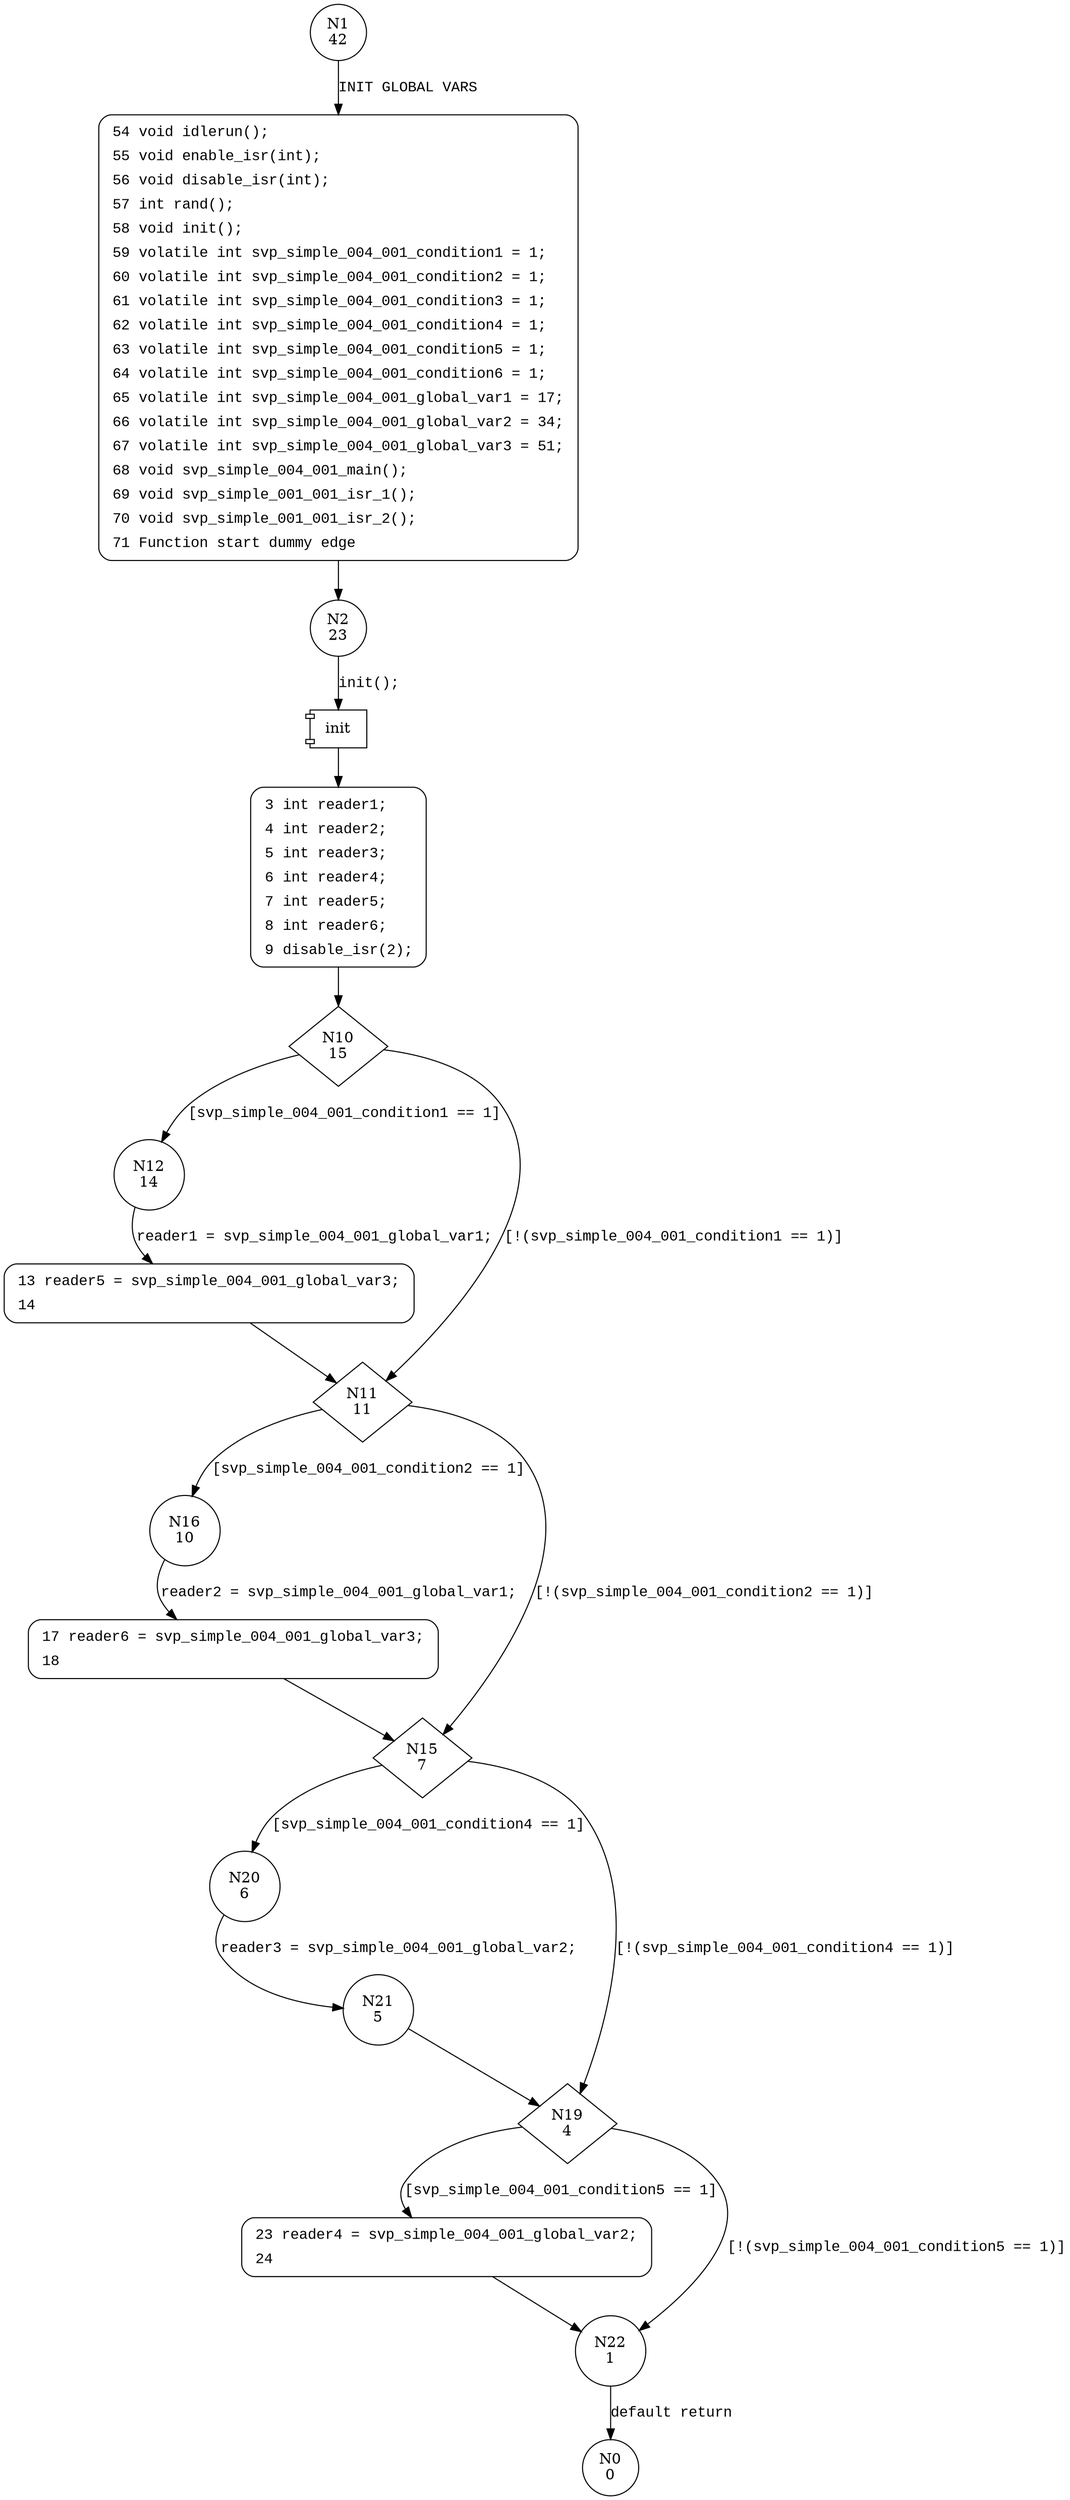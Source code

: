 digraph svp_simple_004_001_main {
1 [shape="circle" label="N1\n42"]
54 [shape="circle" label="N54\n41"]
2 [shape="circle" label="N2\n23"]
3 [shape="circle" label="N3\n22"]
10 [shape="diamond" label="N10\n15"]
12 [shape="circle" label="N12\n14"]
11 [shape="diamond" label="N11\n11"]
16 [shape="circle" label="N16\n10"]
15 [shape="diamond" label="N15\n7"]
20 [shape="circle" label="N20\n6"]
19 [shape="diamond" label="N19\n4"]
23 [shape="circle" label="N23\n3"]
22 [shape="circle" label="N22\n1"]
0 [shape="circle" label="N0\n0"]
21 [shape="circle" label="N21\n5"]
17 [shape="circle" label="N17\n9"]
13 [shape="circle" label="N13\n13"]
54 [style="filled,bold" penwidth="1" fillcolor="white" fontname="Courier New" shape="Mrecord" label=<<table border="0" cellborder="0" cellpadding="3" bgcolor="white"><tr><td align="right">54</td><td align="left">void idlerun();</td></tr><tr><td align="right">55</td><td align="left">void enable_isr(int);</td></tr><tr><td align="right">56</td><td align="left">void disable_isr(int);</td></tr><tr><td align="right">57</td><td align="left">int rand();</td></tr><tr><td align="right">58</td><td align="left">void init();</td></tr><tr><td align="right">59</td><td align="left">volatile int svp_simple_004_001_condition1 = 1;</td></tr><tr><td align="right">60</td><td align="left">volatile int svp_simple_004_001_condition2 = 1;</td></tr><tr><td align="right">61</td><td align="left">volatile int svp_simple_004_001_condition3 = 1;</td></tr><tr><td align="right">62</td><td align="left">volatile int svp_simple_004_001_condition4 = 1;</td></tr><tr><td align="right">63</td><td align="left">volatile int svp_simple_004_001_condition5 = 1;</td></tr><tr><td align="right">64</td><td align="left">volatile int svp_simple_004_001_condition6 = 1;</td></tr><tr><td align="right">65</td><td align="left">volatile int svp_simple_004_001_global_var1 = 17;</td></tr><tr><td align="right">66</td><td align="left">volatile int svp_simple_004_001_global_var2 = 34;</td></tr><tr><td align="right">67</td><td align="left">volatile int svp_simple_004_001_global_var3 = 51;</td></tr><tr><td align="right">68</td><td align="left">void svp_simple_004_001_main();</td></tr><tr><td align="right">69</td><td align="left">void svp_simple_001_001_isr_1();</td></tr><tr><td align="right">70</td><td align="left">void svp_simple_001_001_isr_2();</td></tr><tr><td align="right">71</td><td align="left">Function start dummy edge</td></tr></table>>]
54 -> 2[label=""]
3 [style="filled,bold" penwidth="1" fillcolor="white" fontname="Courier New" shape="Mrecord" label=<<table border="0" cellborder="0" cellpadding="3" bgcolor="white"><tr><td align="right">3</td><td align="left">int reader1;</td></tr><tr><td align="right">4</td><td align="left">int reader2;</td></tr><tr><td align="right">5</td><td align="left">int reader3;</td></tr><tr><td align="right">6</td><td align="left">int reader4;</td></tr><tr><td align="right">7</td><td align="left">int reader5;</td></tr><tr><td align="right">8</td><td align="left">int reader6;</td></tr><tr><td align="right">9</td><td align="left">disable_isr(2);</td></tr></table>>]
3 -> 10[label=""]
23 [style="filled,bold" penwidth="1" fillcolor="white" fontname="Courier New" shape="Mrecord" label=<<table border="0" cellborder="0" cellpadding="3" bgcolor="white"><tr><td align="right">23</td><td align="left">reader4 = svp_simple_004_001_global_var2;</td></tr><tr><td align="right">24</td><td align="left"></td></tr></table>>]
23 -> 22[label=""]
17 [style="filled,bold" penwidth="1" fillcolor="white" fontname="Courier New" shape="Mrecord" label=<<table border="0" cellborder="0" cellpadding="3" bgcolor="white"><tr><td align="right">17</td><td align="left">reader6 = svp_simple_004_001_global_var3;</td></tr><tr><td align="right">18</td><td align="left"></td></tr></table>>]
17 -> 15[label=""]
13 [style="filled,bold" penwidth="1" fillcolor="white" fontname="Courier New" shape="Mrecord" label=<<table border="0" cellborder="0" cellpadding="3" bgcolor="white"><tr><td align="right">13</td><td align="left">reader5 = svp_simple_004_001_global_var3;</td></tr><tr><td align="right">14</td><td align="left"></td></tr></table>>]
13 -> 11[label=""]
1 -> 54 [label="INIT GLOBAL VARS" fontname="Courier New"]
100001 [shape="component" label="init"]
2 -> 100001 [label="init();" fontname="Courier New"]
100001 -> 3 [label="" fontname="Courier New"]
10 -> 12 [label="[svp_simple_004_001_condition1 == 1]" fontname="Courier New"]
10 -> 11 [label="[!(svp_simple_004_001_condition1 == 1)]" fontname="Courier New"]
11 -> 16 [label="[svp_simple_004_001_condition2 == 1]" fontname="Courier New"]
11 -> 15 [label="[!(svp_simple_004_001_condition2 == 1)]" fontname="Courier New"]
15 -> 20 [label="[svp_simple_004_001_condition4 == 1]" fontname="Courier New"]
15 -> 19 [label="[!(svp_simple_004_001_condition4 == 1)]" fontname="Courier New"]
19 -> 23 [label="[svp_simple_004_001_condition5 == 1]" fontname="Courier New"]
19 -> 22 [label="[!(svp_simple_004_001_condition5 == 1)]" fontname="Courier New"]
22 -> 0 [label="default return" fontname="Courier New"]
20 -> 21 [label="reader3 = svp_simple_004_001_global_var2;" fontname="Courier New"]
16 -> 17 [label="reader2 = svp_simple_004_001_global_var1;" fontname="Courier New"]
12 -> 13 [label="reader1 = svp_simple_004_001_global_var1;" fontname="Courier New"]
21 -> 19 [label="" fontname="Courier New"]
}